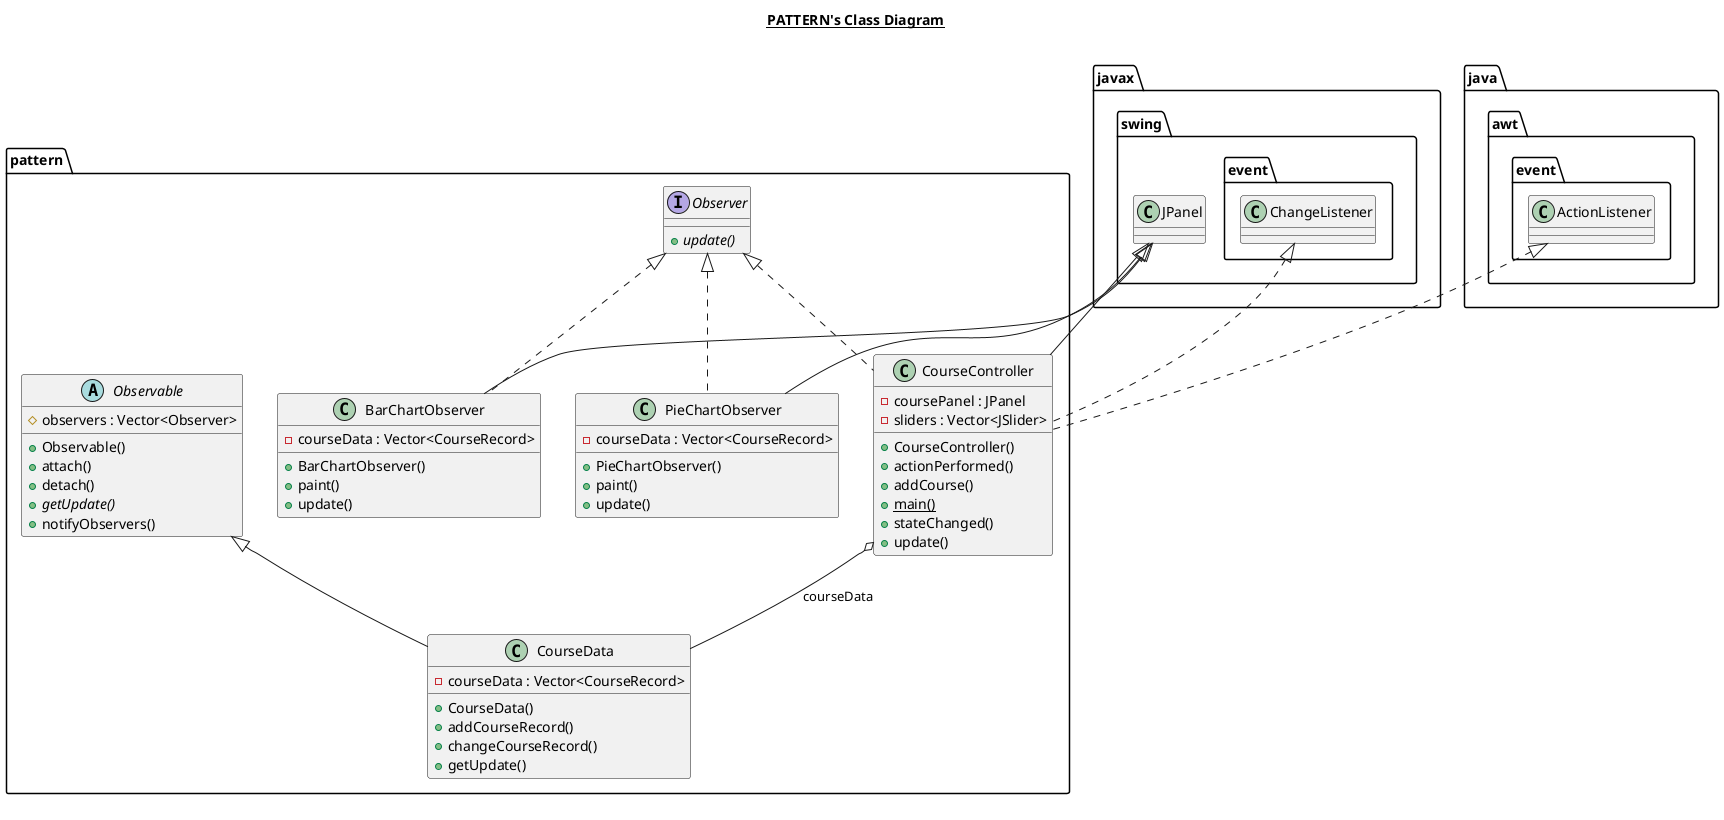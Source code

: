 @startuml

title __PATTERN's Class Diagram__\n

  namespace pattern {
    class pattern.BarChartObserver {
        - courseData : Vector<CourseRecord>
        + BarChartObserver()
        + paint()
        + update()
    }
  }
  

  namespace pattern {
    class pattern.CourseController {
        - coursePanel : JPanel
        - sliders : Vector<JSlider>
        + CourseController()
        + actionPerformed()
        + addCourse()
        {static} + main()
        + stateChanged()
        + update()
    }
  }
  

  namespace pattern {
    class pattern.CourseData {
        - courseData : Vector<CourseRecord>
        + CourseData()
        + addCourseRecord()
        + changeCourseRecord()
        + getUpdate()
    }
  }
  

  namespace pattern {
    abstract class pattern.Observable {
        # observers : Vector<Observer>
        + Observable()
        + attach()
        + detach()
        {abstract} + getUpdate()
        + notifyObservers()
    }
  }
  

  namespace pattern {
    interface pattern.Observer {
        {abstract} + update()
    }
  }
  

  namespace pattern {
    class pattern.PieChartObserver {
        - courseData : Vector<CourseRecord>
        + PieChartObserver()
        + paint()
        + update()
    }
  }
  

  pattern.BarChartObserver .up.|> pattern.Observer
  pattern.BarChartObserver -up-|> javax.swing.JPanel
  pattern.CourseController .up.|> java.awt.event.ActionListener
  pattern.CourseController .up.|> javax.swing.event.ChangeListener
  pattern.CourseController .up.|> pattern.Observer
  pattern.CourseController -up-|> javax.swing.JPanel
  pattern.CourseController o-- pattern.CourseData : courseData
  pattern.CourseData -up-|> pattern.Observable
  pattern.PieChartObserver .up.|> pattern.Observer
  pattern.PieChartObserver -up-|> javax.swing.JPanel


right footer

endfooter

@enduml
